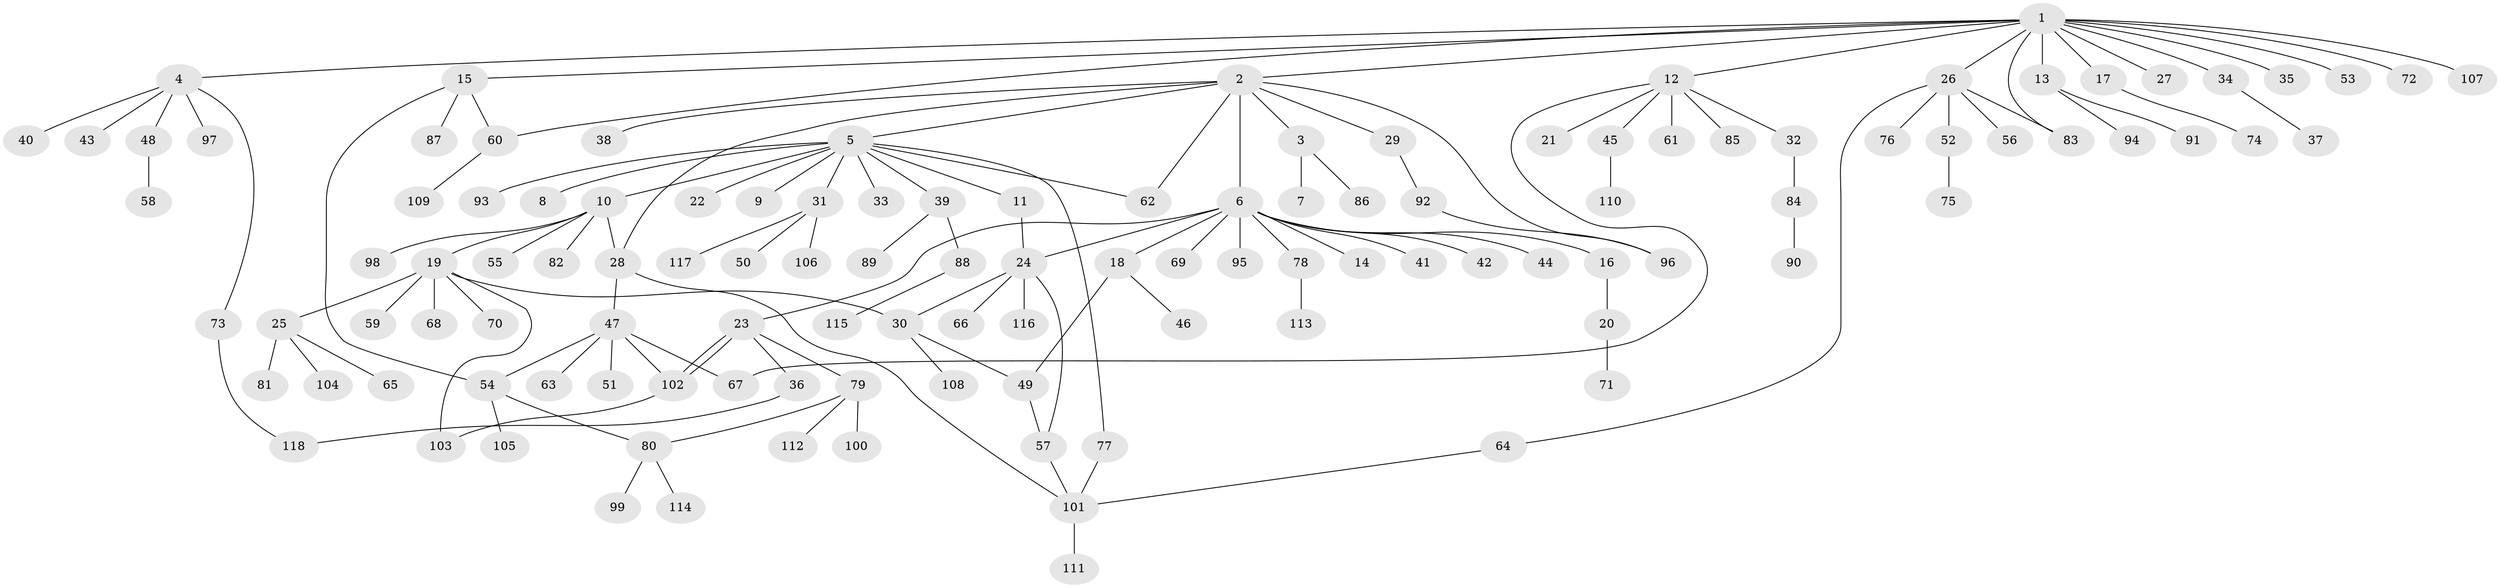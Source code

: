 // coarse degree distribution, {19: 0.01098901098901099, 11: 0.03296703296703297, 2: 0.1978021978021978, 1: 0.5824175824175825, 5: 0.03296703296703297, 7: 0.02197802197802198, 4: 0.02197802197802198, 6: 0.03296703296703297, 3: 0.06593406593406594}
// Generated by graph-tools (version 1.1) at 2025/23/03/03/25 07:23:53]
// undirected, 118 vertices, 136 edges
graph export_dot {
graph [start="1"]
  node [color=gray90,style=filled];
  1;
  2;
  3;
  4;
  5;
  6;
  7;
  8;
  9;
  10;
  11;
  12;
  13;
  14;
  15;
  16;
  17;
  18;
  19;
  20;
  21;
  22;
  23;
  24;
  25;
  26;
  27;
  28;
  29;
  30;
  31;
  32;
  33;
  34;
  35;
  36;
  37;
  38;
  39;
  40;
  41;
  42;
  43;
  44;
  45;
  46;
  47;
  48;
  49;
  50;
  51;
  52;
  53;
  54;
  55;
  56;
  57;
  58;
  59;
  60;
  61;
  62;
  63;
  64;
  65;
  66;
  67;
  68;
  69;
  70;
  71;
  72;
  73;
  74;
  75;
  76;
  77;
  78;
  79;
  80;
  81;
  82;
  83;
  84;
  85;
  86;
  87;
  88;
  89;
  90;
  91;
  92;
  93;
  94;
  95;
  96;
  97;
  98;
  99;
  100;
  101;
  102;
  103;
  104;
  105;
  106;
  107;
  108;
  109;
  110;
  111;
  112;
  113;
  114;
  115;
  116;
  117;
  118;
  1 -- 2;
  1 -- 4;
  1 -- 12;
  1 -- 13;
  1 -- 15;
  1 -- 17;
  1 -- 26;
  1 -- 27;
  1 -- 34;
  1 -- 35;
  1 -- 53;
  1 -- 60;
  1 -- 72;
  1 -- 83;
  1 -- 107;
  2 -- 3;
  2 -- 5;
  2 -- 6;
  2 -- 28;
  2 -- 29;
  2 -- 38;
  2 -- 62;
  2 -- 96;
  3 -- 7;
  3 -- 86;
  4 -- 40;
  4 -- 43;
  4 -- 48;
  4 -- 73;
  4 -- 97;
  5 -- 8;
  5 -- 9;
  5 -- 10;
  5 -- 11;
  5 -- 22;
  5 -- 31;
  5 -- 33;
  5 -- 39;
  5 -- 62;
  5 -- 77;
  5 -- 93;
  6 -- 14;
  6 -- 16;
  6 -- 18;
  6 -- 23;
  6 -- 24;
  6 -- 41;
  6 -- 42;
  6 -- 44;
  6 -- 69;
  6 -- 78;
  6 -- 95;
  10 -- 19;
  10 -- 28;
  10 -- 55;
  10 -- 82;
  10 -- 98;
  11 -- 24;
  12 -- 21;
  12 -- 32;
  12 -- 45;
  12 -- 61;
  12 -- 67;
  12 -- 85;
  13 -- 91;
  13 -- 94;
  15 -- 54;
  15 -- 60;
  15 -- 87;
  16 -- 20;
  17 -- 74;
  18 -- 46;
  18 -- 49;
  19 -- 25;
  19 -- 30;
  19 -- 59;
  19 -- 68;
  19 -- 70;
  19 -- 103;
  20 -- 71;
  23 -- 36;
  23 -- 79;
  23 -- 102;
  23 -- 102;
  24 -- 30;
  24 -- 57;
  24 -- 66;
  24 -- 116;
  25 -- 65;
  25 -- 81;
  25 -- 104;
  26 -- 52;
  26 -- 56;
  26 -- 64;
  26 -- 76;
  26 -- 83;
  28 -- 47;
  28 -- 101;
  29 -- 92;
  30 -- 49;
  30 -- 108;
  31 -- 50;
  31 -- 106;
  31 -- 117;
  32 -- 84;
  34 -- 37;
  36 -- 118;
  39 -- 88;
  39 -- 89;
  45 -- 110;
  47 -- 51;
  47 -- 54;
  47 -- 63;
  47 -- 67;
  47 -- 102;
  48 -- 58;
  49 -- 57;
  52 -- 75;
  54 -- 80;
  54 -- 105;
  57 -- 101;
  60 -- 109;
  64 -- 101;
  73 -- 118;
  77 -- 101;
  78 -- 113;
  79 -- 80;
  79 -- 100;
  79 -- 112;
  80 -- 99;
  80 -- 114;
  84 -- 90;
  88 -- 115;
  92 -- 96;
  101 -- 111;
  102 -- 103;
}
